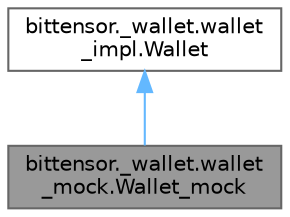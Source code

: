 digraph "bittensor._wallet.wallet_mock.Wallet_mock"
{
 // LATEX_PDF_SIZE
  bgcolor="transparent";
  edge [fontname=Helvetica,fontsize=10,labelfontname=Helvetica,labelfontsize=10];
  node [fontname=Helvetica,fontsize=10,shape=box,height=0.2,width=0.4];
  Node1 [label="bittensor._wallet.wallet\l_mock.Wallet_mock",height=0.2,width=0.4,color="gray40", fillcolor="grey60", style="filled", fontcolor="black",tooltip=" "];
  Node2 -> Node1 [dir="back",color="steelblue1",style="solid"];
  Node2 [label="bittensor._wallet.wallet\l_impl.Wallet",height=0.2,width=0.4,color="gray40", fillcolor="white", style="filled",URL="$classbittensor_1_1__wallet_1_1wallet__impl_1_1_wallet.html",tooltip=" "];
}
